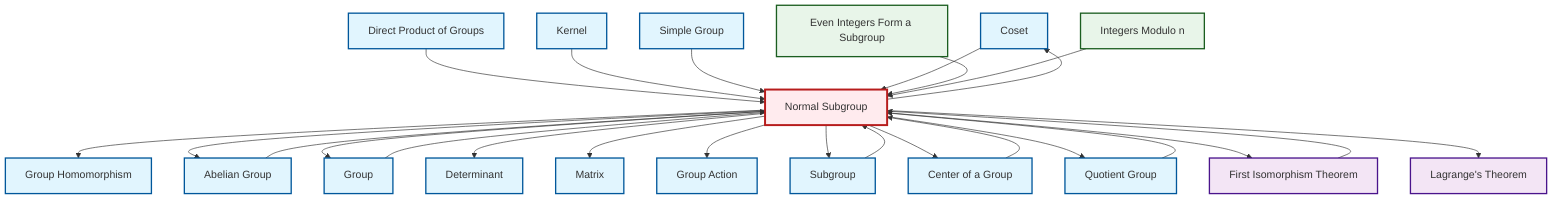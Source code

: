 graph TD
    classDef definition fill:#e1f5fe,stroke:#01579b,stroke-width:2px
    classDef theorem fill:#f3e5f5,stroke:#4a148c,stroke-width:2px
    classDef axiom fill:#fff3e0,stroke:#e65100,stroke-width:2px
    classDef example fill:#e8f5e9,stroke:#1b5e20,stroke-width:2px
    classDef current fill:#ffebee,stroke:#b71c1c,stroke-width:3px
    def-determinant["Determinant"]:::definition
    def-coset["Coset"]:::definition
    def-group["Group"]:::definition
    ex-quotient-integers-mod-n["Integers Modulo n"]:::example
    thm-first-isomorphism["First Isomorphism Theorem"]:::theorem
    thm-lagrange["Lagrange's Theorem"]:::theorem
    def-group-action["Group Action"]:::definition
    def-homomorphism["Group Homomorphism"]:::definition
    def-center-of-group["Center of a Group"]:::definition
    def-normal-subgroup["Normal Subgroup"]:::definition
    ex-even-integers-subgroup["Even Integers Form a Subgroup"]:::example
    def-direct-product["Direct Product of Groups"]:::definition
    def-kernel["Kernel"]:::definition
    def-simple-group["Simple Group"]:::definition
    def-quotient-group["Quotient Group"]:::definition
    def-subgroup["Subgroup"]:::definition
    def-abelian-group["Abelian Group"]:::definition
    def-matrix["Matrix"]:::definition
    def-normal-subgroup --> def-homomorphism
    def-direct-product --> def-normal-subgroup
    def-normal-subgroup --> def-abelian-group
    def-subgroup --> def-normal-subgroup
    def-normal-subgroup --> def-group
    def-abelian-group --> def-normal-subgroup
    def-kernel --> def-normal-subgroup
    def-normal-subgroup --> def-determinant
    def-simple-group --> def-normal-subgroup
    def-coset --> def-normal-subgroup
    def-normal-subgroup --> def-matrix
    def-normal-subgroup --> def-group-action
    ex-even-integers-subgroup --> def-normal-subgroup
    def-group --> def-normal-subgroup
    def-normal-subgroup --> def-subgroup
    def-quotient-group --> def-normal-subgroup
    def-normal-subgroup --> def-center-of-group
    def-normal-subgroup --> def-quotient-group
    def-normal-subgroup --> thm-first-isomorphism
    def-normal-subgroup --> thm-lagrange
    def-center-of-group --> def-normal-subgroup
    def-normal-subgroup --> def-coset
    thm-first-isomorphism --> def-normal-subgroup
    ex-quotient-integers-mod-n --> def-normal-subgroup
    class def-normal-subgroup current